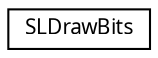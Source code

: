 digraph "Graphical Class Hierarchy"
{
 // LATEX_PDF_SIZE
  edge [fontname="Arial.ttf",fontsize="10",labelfontname="Arial.ttf",labelfontsize="10"];
  node [fontname="Arial.ttf",fontsize="10",shape=record];
  rankdir="LR";
  Node0 [label="SLDrawBits",height=0.2,width=0.4,color="black", fillcolor="white", style="filled",URL="$class_s_l_draw_bits.html",tooltip="Drawing states stored in the bits of an unsigned int."];
}
